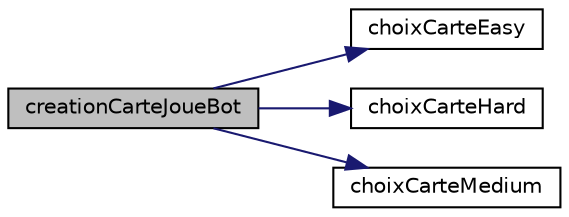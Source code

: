 digraph "creationCarteJoueBot"
{
 // INTERACTIVE_SVG=YES
 // LATEX_PDF_SIZE
  edge [fontname="Helvetica",fontsize="10",labelfontname="Helvetica",labelfontsize="10"];
  node [fontname="Helvetica",fontsize="10",shape=record];
  rankdir="LR";
  Node1 [label="creationCarteJoueBot",height=0.2,width=0.4,color="black", fillcolor="grey75", style="filled", fontcolor="black",tooltip=": Choisit la carte à jouer du Bot selon la difficulté"];
  Node1 -> Node2 [color="midnightblue",fontsize="10",style="solid",fontname="Helvetica"];
  Node2 [label="choixCarteEasy",height=0.2,width=0.4,color="black", fillcolor="white", style="filled",URL="$paul_8c.html#af3f66e6eb3572d5d2f69b18131c58db2",tooltip=":Choisit une carte aléatoire dans la main d'un bot"];
  Node1 -> Node3 [color="midnightblue",fontsize="10",style="solid",fontname="Helvetica"];
  Node3 [label="choixCarteHard",height=0.2,width=0.4,color="black", fillcolor="white", style="filled",URL="$paul_8c.html#a3832a525788fa256dca9cebe130b61f2",tooltip=" "];
  Node1 -> Node4 [color="midnightblue",fontsize="10",style="solid",fontname="Helvetica"];
  Node4 [label="choixCarteMedium",height=0.2,width=0.4,color="black", fillcolor="white", style="filled",URL="$paul_8c.html#ae2fbb8a907843aadb4686603513a6f59",tooltip=": Choisit une carte dans la main du Bot avec l'écart supérieur le plus faible par rapport aux séries"];
}
